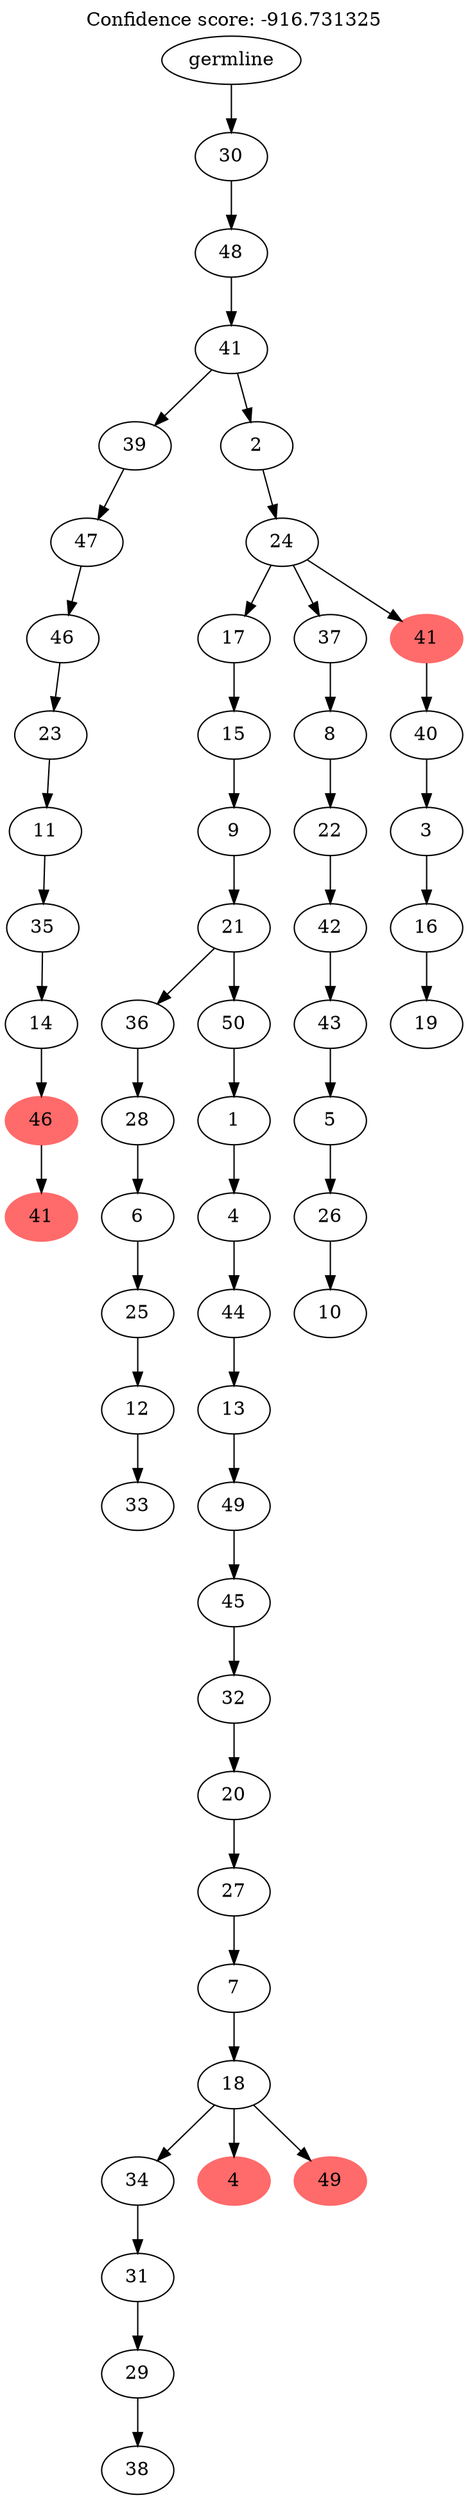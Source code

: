 digraph g {
	"54" -> "55";
	"55" [color=indianred1, style=filled, label="41"];
	"53" -> "54";
	"54" [color=indianred1, style=filled, label="46"];
	"52" -> "53";
	"53" [label="14"];
	"51" -> "52";
	"52" [label="35"];
	"50" -> "51";
	"51" [label="11"];
	"49" -> "50";
	"50" [label="23"];
	"48" -> "49";
	"49" [label="46"];
	"47" -> "48";
	"48" [label="47"];
	"45" -> "46";
	"46" [label="33"];
	"44" -> "45";
	"45" [label="12"];
	"43" -> "44";
	"44" [label="25"];
	"42" -> "43";
	"43" [label="6"];
	"41" -> "42";
	"42" [label="28"];
	"38" -> "39";
	"39" [label="38"];
	"37" -> "38";
	"38" [label="29"];
	"36" -> "37";
	"37" [label="31"];
	"34" -> "35";
	"35" [color=indianred1, style=filled, label="4"];
	"34" -> "36";
	"36" [label="34"];
	"34" -> "40";
	"40" [color=indianred1, style=filled, label="49"];
	"33" -> "34";
	"34" [label="18"];
	"32" -> "33";
	"33" [label="7"];
	"31" -> "32";
	"32" [label="27"];
	"30" -> "31";
	"31" [label="20"];
	"29" -> "30";
	"30" [label="32"];
	"28" -> "29";
	"29" [label="45"];
	"27" -> "28";
	"28" [label="49"];
	"26" -> "27";
	"27" [label="13"];
	"25" -> "26";
	"26" [label="44"];
	"24" -> "25";
	"25" [label="4"];
	"23" -> "24";
	"24" [label="1"];
	"22" -> "23";
	"23" [label="50"];
	"22" -> "41";
	"41" [label="36"];
	"21" -> "22";
	"22" [label="21"];
	"20" -> "21";
	"21" [label="9"];
	"19" -> "20";
	"20" [label="15"];
	"17" -> "18";
	"18" [label="10"];
	"16" -> "17";
	"17" [label="26"];
	"15" -> "16";
	"16" [label="5"];
	"14" -> "15";
	"15" [label="43"];
	"13" -> "14";
	"14" [label="42"];
	"12" -> "13";
	"13" [label="22"];
	"11" -> "12";
	"12" [label="8"];
	"9" -> "10";
	"10" [label="19"];
	"8" -> "9";
	"9" [label="16"];
	"7" -> "8";
	"8" [label="3"];
	"6" -> "7";
	"7" [label="40"];
	"5" -> "6";
	"6" [color=indianred1, style=filled, label="41"];
	"5" -> "11";
	"11" [label="37"];
	"5" -> "19";
	"19" [label="17"];
	"4" -> "5";
	"5" [label="24"];
	"3" -> "4";
	"4" [label="2"];
	"3" -> "47";
	"47" [label="39"];
	"2" -> "3";
	"3" [label="41"];
	"1" -> "2";
	"2" [label="48"];
	"0" -> "1";
	"1" [label="30"];
	"0" [label="germline"];
	labelloc="t";
	label="Confidence score: -916.731325";
}
